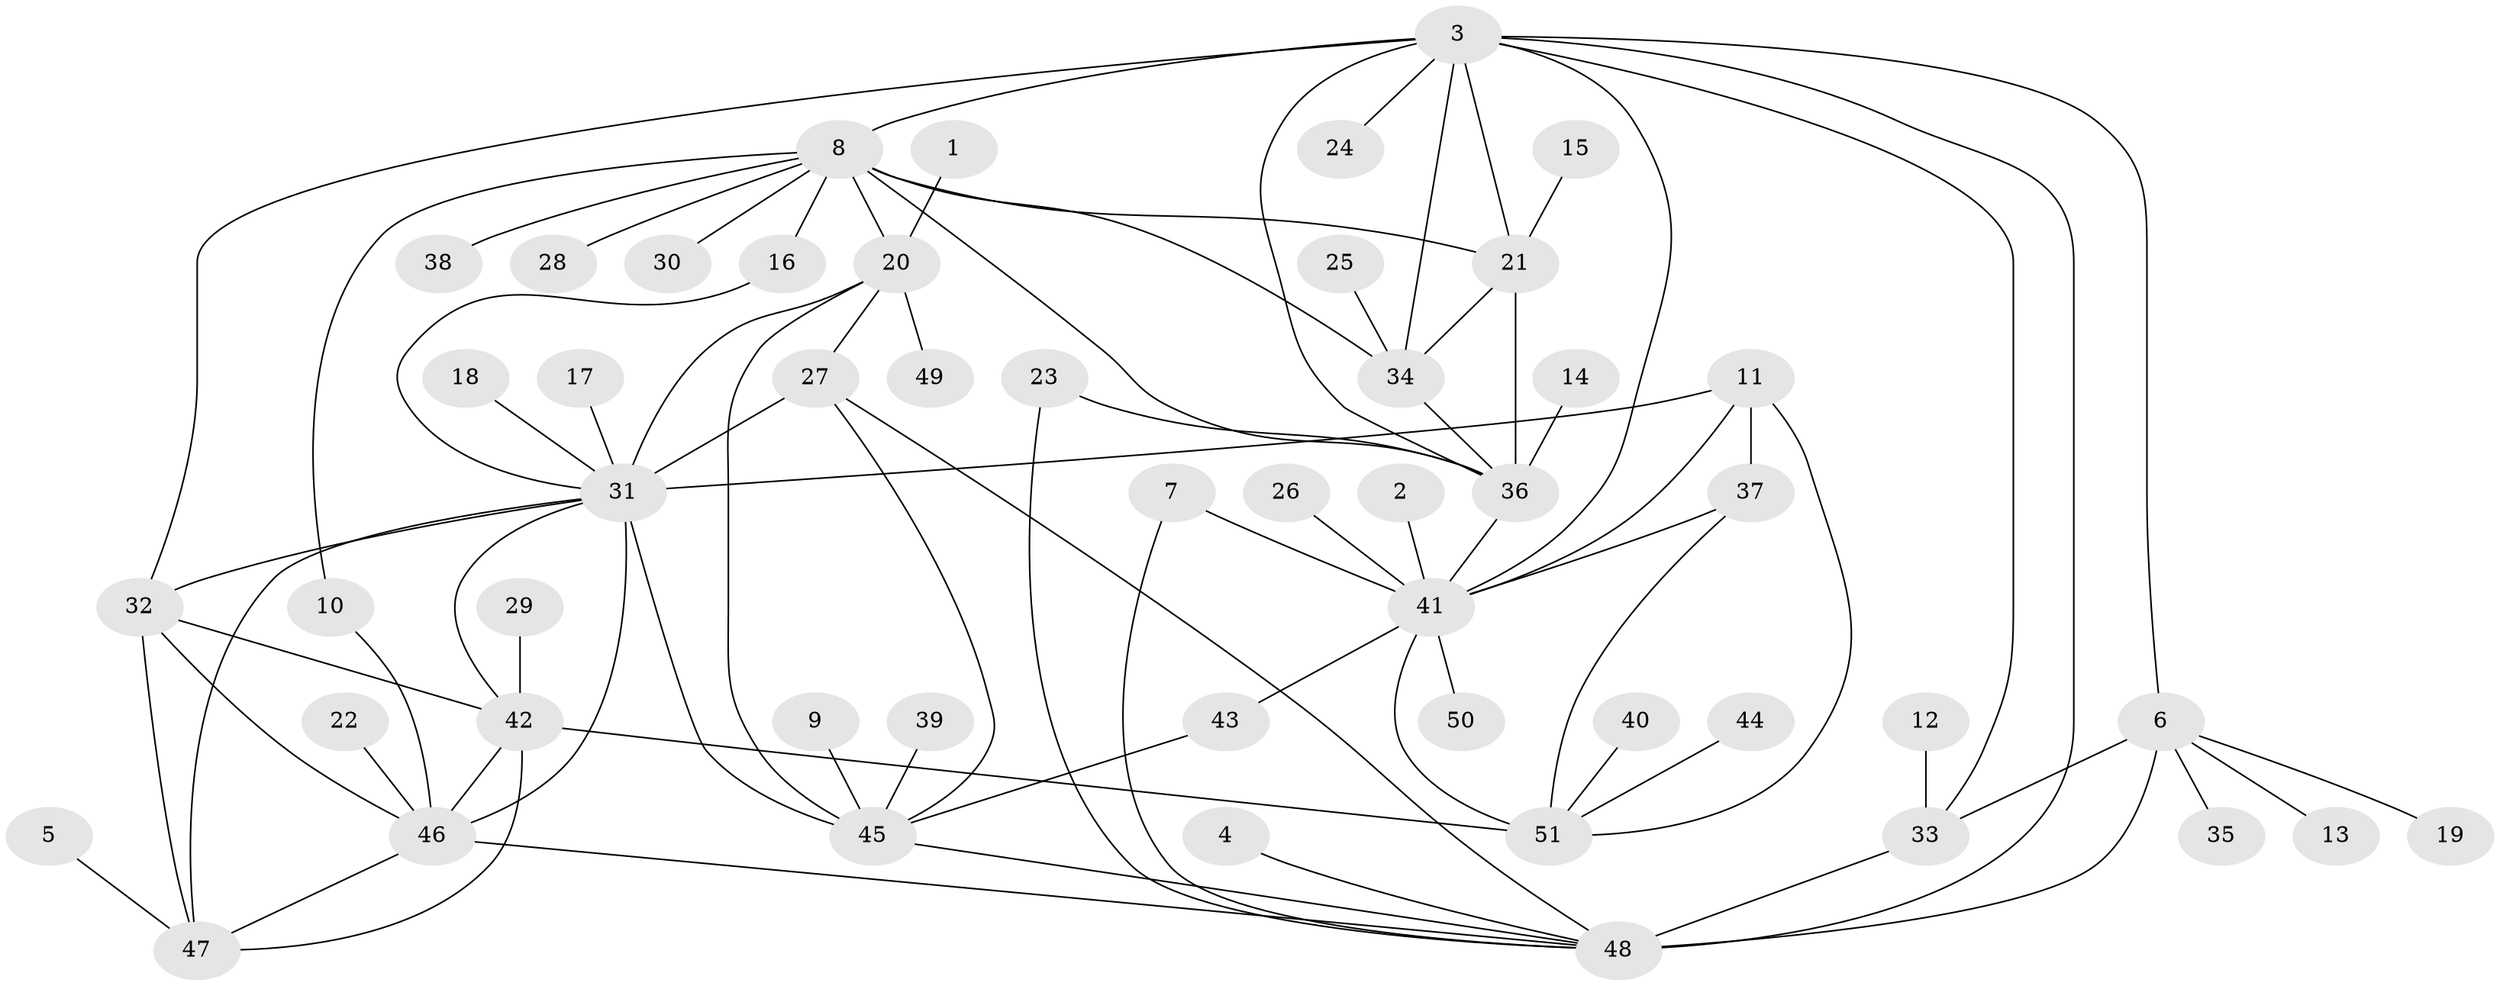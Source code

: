 // original degree distribution, {5: 0.019801980198019802, 7: 0.06930693069306931, 8: 0.039603960396039604, 9: 0.0297029702970297, 6: 0.0594059405940594, 14: 0.009900990099009901, 10: 0.019801980198019802, 2: 0.1485148514851485, 1: 0.5643564356435643, 4: 0.009900990099009901, 3: 0.0297029702970297}
// Generated by graph-tools (version 1.1) at 2025/50/03/09/25 03:50:27]
// undirected, 51 vertices, 83 edges
graph export_dot {
graph [start="1"]
  node [color=gray90,style=filled];
  1;
  2;
  3;
  4;
  5;
  6;
  7;
  8;
  9;
  10;
  11;
  12;
  13;
  14;
  15;
  16;
  17;
  18;
  19;
  20;
  21;
  22;
  23;
  24;
  25;
  26;
  27;
  28;
  29;
  30;
  31;
  32;
  33;
  34;
  35;
  36;
  37;
  38;
  39;
  40;
  41;
  42;
  43;
  44;
  45;
  46;
  47;
  48;
  49;
  50;
  51;
  1 -- 20 [weight=1.0];
  2 -- 41 [weight=1.0];
  3 -- 6 [weight=1.0];
  3 -- 8 [weight=2.0];
  3 -- 21 [weight=1.0];
  3 -- 24 [weight=1.0];
  3 -- 32 [weight=1.0];
  3 -- 33 [weight=1.0];
  3 -- 34 [weight=1.0];
  3 -- 36 [weight=1.0];
  3 -- 41 [weight=1.0];
  3 -- 48 [weight=2.0];
  4 -- 48 [weight=1.0];
  5 -- 47 [weight=1.0];
  6 -- 13 [weight=1.0];
  6 -- 19 [weight=1.0];
  6 -- 33 [weight=1.0];
  6 -- 35 [weight=1.0];
  6 -- 48 [weight=2.0];
  7 -- 41 [weight=1.0];
  7 -- 48 [weight=1.0];
  8 -- 10 [weight=1.0];
  8 -- 16 [weight=1.0];
  8 -- 20 [weight=1.0];
  8 -- 21 [weight=1.0];
  8 -- 28 [weight=1.0];
  8 -- 30 [weight=1.0];
  8 -- 34 [weight=1.0];
  8 -- 36 [weight=1.0];
  8 -- 38 [weight=1.0];
  9 -- 45 [weight=1.0];
  10 -- 46 [weight=1.0];
  11 -- 31 [weight=1.0];
  11 -- 37 [weight=1.0];
  11 -- 41 [weight=1.0];
  11 -- 51 [weight=2.0];
  12 -- 33 [weight=1.0];
  14 -- 36 [weight=1.0];
  15 -- 21 [weight=1.0];
  16 -- 31 [weight=1.0];
  17 -- 31 [weight=1.0];
  18 -- 31 [weight=1.0];
  20 -- 27 [weight=1.0];
  20 -- 31 [weight=2.0];
  20 -- 45 [weight=1.0];
  20 -- 49 [weight=1.0];
  21 -- 34 [weight=1.0];
  21 -- 36 [weight=1.0];
  22 -- 46 [weight=1.0];
  23 -- 36 [weight=1.0];
  23 -- 48 [weight=1.0];
  25 -- 34 [weight=1.0];
  26 -- 41 [weight=1.0];
  27 -- 31 [weight=2.0];
  27 -- 45 [weight=1.0];
  27 -- 48 [weight=1.0];
  29 -- 42 [weight=1.0];
  31 -- 32 [weight=1.0];
  31 -- 42 [weight=1.0];
  31 -- 45 [weight=2.0];
  31 -- 46 [weight=1.0];
  31 -- 47 [weight=1.0];
  32 -- 42 [weight=1.0];
  32 -- 46 [weight=1.0];
  32 -- 47 [weight=1.0];
  33 -- 48 [weight=2.0];
  34 -- 36 [weight=1.0];
  36 -- 41 [weight=2.0];
  37 -- 41 [weight=1.0];
  37 -- 51 [weight=2.0];
  39 -- 45 [weight=1.0];
  40 -- 51 [weight=1.0];
  41 -- 43 [weight=1.0];
  41 -- 50 [weight=1.0];
  41 -- 51 [weight=2.0];
  42 -- 46 [weight=1.0];
  42 -- 47 [weight=1.0];
  42 -- 51 [weight=1.0];
  43 -- 45 [weight=1.0];
  44 -- 51 [weight=1.0];
  45 -- 48 [weight=1.0];
  46 -- 47 [weight=1.0];
  46 -- 48 [weight=1.0];
}
